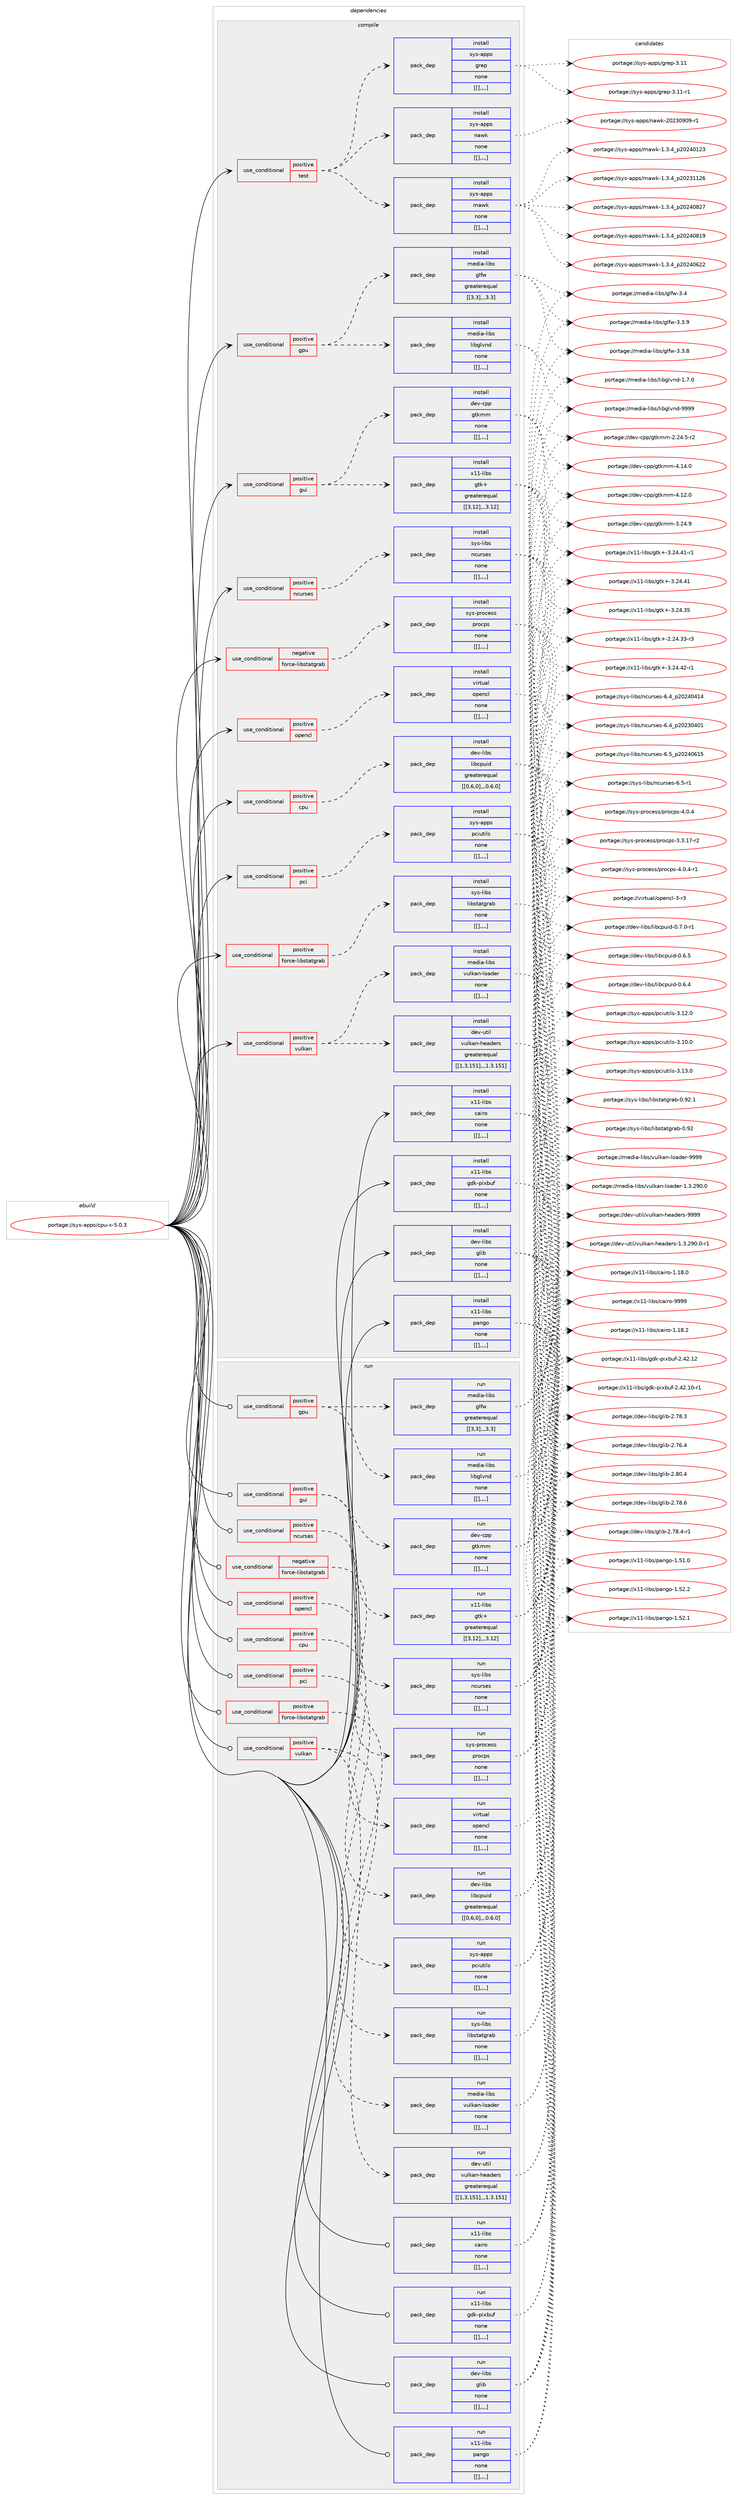 digraph prolog {

# *************
# Graph options
# *************

newrank=true;
concentrate=true;
compound=true;
graph [rankdir=LR,fontname=Helvetica,fontsize=10,ranksep=1.5];#, ranksep=2.5, nodesep=0.2];
edge  [arrowhead=vee];
node  [fontname=Helvetica,fontsize=10];

# **********
# The ebuild
# **********

subgraph cluster_leftcol {
color=gray;
label=<<i>ebuild</i>>;
id [label="portage://sys-apps/cpu-x-5.0.3", color=red, width=4, href="../sys-apps/cpu-x-5.0.3.svg"];
}

# ****************
# The dependencies
# ****************

subgraph cluster_midcol {
color=gray;
label=<<i>dependencies</i>>;
subgraph cluster_compile {
fillcolor="#eeeeee";
style=filled;
label=<<i>compile</i>>;
subgraph cond114468 {
dependency434870 [label=<<TABLE BORDER="0" CELLBORDER="1" CELLSPACING="0" CELLPADDING="4"><TR><TD ROWSPAN="3" CELLPADDING="10">use_conditional</TD></TR><TR><TD>negative</TD></TR><TR><TD>force-libstatgrab</TD></TR></TABLE>>, shape=none, color=red];
subgraph pack317355 {
dependency434871 [label=<<TABLE BORDER="0" CELLBORDER="1" CELLSPACING="0" CELLPADDING="4" WIDTH="220"><TR><TD ROWSPAN="6" CELLPADDING="30">pack_dep</TD></TR><TR><TD WIDTH="110">install</TD></TR><TR><TD>sys-process</TD></TR><TR><TD>procps</TD></TR><TR><TD>none</TD></TR><TR><TD>[[],,,,]</TD></TR></TABLE>>, shape=none, color=blue];
}
dependency434870:e -> dependency434871:w [weight=20,style="dashed",arrowhead="vee"];
}
id:e -> dependency434870:w [weight=20,style="solid",arrowhead="vee"];
subgraph cond114469 {
dependency434872 [label=<<TABLE BORDER="0" CELLBORDER="1" CELLSPACING="0" CELLPADDING="4"><TR><TD ROWSPAN="3" CELLPADDING="10">use_conditional</TD></TR><TR><TD>positive</TD></TR><TR><TD>cpu</TD></TR></TABLE>>, shape=none, color=red];
subgraph pack317356 {
dependency434873 [label=<<TABLE BORDER="0" CELLBORDER="1" CELLSPACING="0" CELLPADDING="4" WIDTH="220"><TR><TD ROWSPAN="6" CELLPADDING="30">pack_dep</TD></TR><TR><TD WIDTH="110">install</TD></TR><TR><TD>dev-libs</TD></TR><TR><TD>libcpuid</TD></TR><TR><TD>greaterequal</TD></TR><TR><TD>[[0,6,0],,,0.6.0]</TD></TR></TABLE>>, shape=none, color=blue];
}
dependency434872:e -> dependency434873:w [weight=20,style="dashed",arrowhead="vee"];
}
id:e -> dependency434872:w [weight=20,style="solid",arrowhead="vee"];
subgraph cond114470 {
dependency434874 [label=<<TABLE BORDER="0" CELLBORDER="1" CELLSPACING="0" CELLPADDING="4"><TR><TD ROWSPAN="3" CELLPADDING="10">use_conditional</TD></TR><TR><TD>positive</TD></TR><TR><TD>force-libstatgrab</TD></TR></TABLE>>, shape=none, color=red];
subgraph pack317357 {
dependency434875 [label=<<TABLE BORDER="0" CELLBORDER="1" CELLSPACING="0" CELLPADDING="4" WIDTH="220"><TR><TD ROWSPAN="6" CELLPADDING="30">pack_dep</TD></TR><TR><TD WIDTH="110">install</TD></TR><TR><TD>sys-libs</TD></TR><TR><TD>libstatgrab</TD></TR><TR><TD>none</TD></TR><TR><TD>[[],,,,]</TD></TR></TABLE>>, shape=none, color=blue];
}
dependency434874:e -> dependency434875:w [weight=20,style="dashed",arrowhead="vee"];
}
id:e -> dependency434874:w [weight=20,style="solid",arrowhead="vee"];
subgraph cond114471 {
dependency434876 [label=<<TABLE BORDER="0" CELLBORDER="1" CELLSPACING="0" CELLPADDING="4"><TR><TD ROWSPAN="3" CELLPADDING="10">use_conditional</TD></TR><TR><TD>positive</TD></TR><TR><TD>gpu</TD></TR></TABLE>>, shape=none, color=red];
subgraph pack317358 {
dependency434877 [label=<<TABLE BORDER="0" CELLBORDER="1" CELLSPACING="0" CELLPADDING="4" WIDTH="220"><TR><TD ROWSPAN="6" CELLPADDING="30">pack_dep</TD></TR><TR><TD WIDTH="110">install</TD></TR><TR><TD>media-libs</TD></TR><TR><TD>glfw</TD></TR><TR><TD>greaterequal</TD></TR><TR><TD>[[3,3],,,3.3]</TD></TR></TABLE>>, shape=none, color=blue];
}
dependency434876:e -> dependency434877:w [weight=20,style="dashed",arrowhead="vee"];
subgraph pack317359 {
dependency434878 [label=<<TABLE BORDER="0" CELLBORDER="1" CELLSPACING="0" CELLPADDING="4" WIDTH="220"><TR><TD ROWSPAN="6" CELLPADDING="30">pack_dep</TD></TR><TR><TD WIDTH="110">install</TD></TR><TR><TD>media-libs</TD></TR><TR><TD>libglvnd</TD></TR><TR><TD>none</TD></TR><TR><TD>[[],,,,]</TD></TR></TABLE>>, shape=none, color=blue];
}
dependency434876:e -> dependency434878:w [weight=20,style="dashed",arrowhead="vee"];
}
id:e -> dependency434876:w [weight=20,style="solid",arrowhead="vee"];
subgraph cond114472 {
dependency434879 [label=<<TABLE BORDER="0" CELLBORDER="1" CELLSPACING="0" CELLPADDING="4"><TR><TD ROWSPAN="3" CELLPADDING="10">use_conditional</TD></TR><TR><TD>positive</TD></TR><TR><TD>gui</TD></TR></TABLE>>, shape=none, color=red];
subgraph pack317360 {
dependency434880 [label=<<TABLE BORDER="0" CELLBORDER="1" CELLSPACING="0" CELLPADDING="4" WIDTH="220"><TR><TD ROWSPAN="6" CELLPADDING="30">pack_dep</TD></TR><TR><TD WIDTH="110">install</TD></TR><TR><TD>dev-cpp</TD></TR><TR><TD>gtkmm</TD></TR><TR><TD>none</TD></TR><TR><TD>[[],,,,]</TD></TR></TABLE>>, shape=none, color=blue];
}
dependency434879:e -> dependency434880:w [weight=20,style="dashed",arrowhead="vee"];
subgraph pack317361 {
dependency434881 [label=<<TABLE BORDER="0" CELLBORDER="1" CELLSPACING="0" CELLPADDING="4" WIDTH="220"><TR><TD ROWSPAN="6" CELLPADDING="30">pack_dep</TD></TR><TR><TD WIDTH="110">install</TD></TR><TR><TD>x11-libs</TD></TR><TR><TD>gtk+</TD></TR><TR><TD>greaterequal</TD></TR><TR><TD>[[3,12],,,3.12]</TD></TR></TABLE>>, shape=none, color=blue];
}
dependency434879:e -> dependency434881:w [weight=20,style="dashed",arrowhead="vee"];
}
id:e -> dependency434879:w [weight=20,style="solid",arrowhead="vee"];
subgraph cond114473 {
dependency434882 [label=<<TABLE BORDER="0" CELLBORDER="1" CELLSPACING="0" CELLPADDING="4"><TR><TD ROWSPAN="3" CELLPADDING="10">use_conditional</TD></TR><TR><TD>positive</TD></TR><TR><TD>ncurses</TD></TR></TABLE>>, shape=none, color=red];
subgraph pack317362 {
dependency434883 [label=<<TABLE BORDER="0" CELLBORDER="1" CELLSPACING="0" CELLPADDING="4" WIDTH="220"><TR><TD ROWSPAN="6" CELLPADDING="30">pack_dep</TD></TR><TR><TD WIDTH="110">install</TD></TR><TR><TD>sys-libs</TD></TR><TR><TD>ncurses</TD></TR><TR><TD>none</TD></TR><TR><TD>[[],,,,]</TD></TR></TABLE>>, shape=none, color=blue];
}
dependency434882:e -> dependency434883:w [weight=20,style="dashed",arrowhead="vee"];
}
id:e -> dependency434882:w [weight=20,style="solid",arrowhead="vee"];
subgraph cond114474 {
dependency434884 [label=<<TABLE BORDER="0" CELLBORDER="1" CELLSPACING="0" CELLPADDING="4"><TR><TD ROWSPAN="3" CELLPADDING="10">use_conditional</TD></TR><TR><TD>positive</TD></TR><TR><TD>opencl</TD></TR></TABLE>>, shape=none, color=red];
subgraph pack317363 {
dependency434885 [label=<<TABLE BORDER="0" CELLBORDER="1" CELLSPACING="0" CELLPADDING="4" WIDTH="220"><TR><TD ROWSPAN="6" CELLPADDING="30">pack_dep</TD></TR><TR><TD WIDTH="110">install</TD></TR><TR><TD>virtual</TD></TR><TR><TD>opencl</TD></TR><TR><TD>none</TD></TR><TR><TD>[[],,,,]</TD></TR></TABLE>>, shape=none, color=blue];
}
dependency434884:e -> dependency434885:w [weight=20,style="dashed",arrowhead="vee"];
}
id:e -> dependency434884:w [weight=20,style="solid",arrowhead="vee"];
subgraph cond114475 {
dependency434886 [label=<<TABLE BORDER="0" CELLBORDER="1" CELLSPACING="0" CELLPADDING="4"><TR><TD ROWSPAN="3" CELLPADDING="10">use_conditional</TD></TR><TR><TD>positive</TD></TR><TR><TD>pci</TD></TR></TABLE>>, shape=none, color=red];
subgraph pack317364 {
dependency434887 [label=<<TABLE BORDER="0" CELLBORDER="1" CELLSPACING="0" CELLPADDING="4" WIDTH="220"><TR><TD ROWSPAN="6" CELLPADDING="30">pack_dep</TD></TR><TR><TD WIDTH="110">install</TD></TR><TR><TD>sys-apps</TD></TR><TR><TD>pciutils</TD></TR><TR><TD>none</TD></TR><TR><TD>[[],,,,]</TD></TR></TABLE>>, shape=none, color=blue];
}
dependency434886:e -> dependency434887:w [weight=20,style="dashed",arrowhead="vee"];
}
id:e -> dependency434886:w [weight=20,style="solid",arrowhead="vee"];
subgraph cond114476 {
dependency434888 [label=<<TABLE BORDER="0" CELLBORDER="1" CELLSPACING="0" CELLPADDING="4"><TR><TD ROWSPAN="3" CELLPADDING="10">use_conditional</TD></TR><TR><TD>positive</TD></TR><TR><TD>test</TD></TR></TABLE>>, shape=none, color=red];
subgraph pack317365 {
dependency434889 [label=<<TABLE BORDER="0" CELLBORDER="1" CELLSPACING="0" CELLPADDING="4" WIDTH="220"><TR><TD ROWSPAN="6" CELLPADDING="30">pack_dep</TD></TR><TR><TD WIDTH="110">install</TD></TR><TR><TD>sys-apps</TD></TR><TR><TD>grep</TD></TR><TR><TD>none</TD></TR><TR><TD>[[],,,,]</TD></TR></TABLE>>, shape=none, color=blue];
}
dependency434888:e -> dependency434889:w [weight=20,style="dashed",arrowhead="vee"];
subgraph pack317366 {
dependency434890 [label=<<TABLE BORDER="0" CELLBORDER="1" CELLSPACING="0" CELLPADDING="4" WIDTH="220"><TR><TD ROWSPAN="6" CELLPADDING="30">pack_dep</TD></TR><TR><TD WIDTH="110">install</TD></TR><TR><TD>sys-apps</TD></TR><TR><TD>mawk</TD></TR><TR><TD>none</TD></TR><TR><TD>[[],,,,]</TD></TR></TABLE>>, shape=none, color=blue];
}
dependency434888:e -> dependency434890:w [weight=20,style="dashed",arrowhead="vee"];
subgraph pack317367 {
dependency434891 [label=<<TABLE BORDER="0" CELLBORDER="1" CELLSPACING="0" CELLPADDING="4" WIDTH="220"><TR><TD ROWSPAN="6" CELLPADDING="30">pack_dep</TD></TR><TR><TD WIDTH="110">install</TD></TR><TR><TD>sys-apps</TD></TR><TR><TD>nawk</TD></TR><TR><TD>none</TD></TR><TR><TD>[[],,,,]</TD></TR></TABLE>>, shape=none, color=blue];
}
dependency434888:e -> dependency434891:w [weight=20,style="dashed",arrowhead="vee"];
}
id:e -> dependency434888:w [weight=20,style="solid",arrowhead="vee"];
subgraph cond114477 {
dependency434892 [label=<<TABLE BORDER="0" CELLBORDER="1" CELLSPACING="0" CELLPADDING="4"><TR><TD ROWSPAN="3" CELLPADDING="10">use_conditional</TD></TR><TR><TD>positive</TD></TR><TR><TD>vulkan</TD></TR></TABLE>>, shape=none, color=red];
subgraph pack317368 {
dependency434893 [label=<<TABLE BORDER="0" CELLBORDER="1" CELLSPACING="0" CELLPADDING="4" WIDTH="220"><TR><TD ROWSPAN="6" CELLPADDING="30">pack_dep</TD></TR><TR><TD WIDTH="110">install</TD></TR><TR><TD>media-libs</TD></TR><TR><TD>vulkan-loader</TD></TR><TR><TD>none</TD></TR><TR><TD>[[],,,,]</TD></TR></TABLE>>, shape=none, color=blue];
}
dependency434892:e -> dependency434893:w [weight=20,style="dashed",arrowhead="vee"];
subgraph pack317369 {
dependency434894 [label=<<TABLE BORDER="0" CELLBORDER="1" CELLSPACING="0" CELLPADDING="4" WIDTH="220"><TR><TD ROWSPAN="6" CELLPADDING="30">pack_dep</TD></TR><TR><TD WIDTH="110">install</TD></TR><TR><TD>dev-util</TD></TR><TR><TD>vulkan-headers</TD></TR><TR><TD>greaterequal</TD></TR><TR><TD>[[1,3,151],,,1.3.151]</TD></TR></TABLE>>, shape=none, color=blue];
}
dependency434892:e -> dependency434894:w [weight=20,style="dashed",arrowhead="vee"];
}
id:e -> dependency434892:w [weight=20,style="solid",arrowhead="vee"];
subgraph pack317370 {
dependency434895 [label=<<TABLE BORDER="0" CELLBORDER="1" CELLSPACING="0" CELLPADDING="4" WIDTH="220"><TR><TD ROWSPAN="6" CELLPADDING="30">pack_dep</TD></TR><TR><TD WIDTH="110">install</TD></TR><TR><TD>dev-libs</TD></TR><TR><TD>glib</TD></TR><TR><TD>none</TD></TR><TR><TD>[[],,,,]</TD></TR></TABLE>>, shape=none, color=blue];
}
id:e -> dependency434895:w [weight=20,style="solid",arrowhead="vee"];
subgraph pack317371 {
dependency434896 [label=<<TABLE BORDER="0" CELLBORDER="1" CELLSPACING="0" CELLPADDING="4" WIDTH="220"><TR><TD ROWSPAN="6" CELLPADDING="30">pack_dep</TD></TR><TR><TD WIDTH="110">install</TD></TR><TR><TD>x11-libs</TD></TR><TR><TD>cairo</TD></TR><TR><TD>none</TD></TR><TR><TD>[[],,,,]</TD></TR></TABLE>>, shape=none, color=blue];
}
id:e -> dependency434896:w [weight=20,style="solid",arrowhead="vee"];
subgraph pack317372 {
dependency434897 [label=<<TABLE BORDER="0" CELLBORDER="1" CELLSPACING="0" CELLPADDING="4" WIDTH="220"><TR><TD ROWSPAN="6" CELLPADDING="30">pack_dep</TD></TR><TR><TD WIDTH="110">install</TD></TR><TR><TD>x11-libs</TD></TR><TR><TD>gdk-pixbuf</TD></TR><TR><TD>none</TD></TR><TR><TD>[[],,,,]</TD></TR></TABLE>>, shape=none, color=blue];
}
id:e -> dependency434897:w [weight=20,style="solid",arrowhead="vee"];
subgraph pack317373 {
dependency434898 [label=<<TABLE BORDER="0" CELLBORDER="1" CELLSPACING="0" CELLPADDING="4" WIDTH="220"><TR><TD ROWSPAN="6" CELLPADDING="30">pack_dep</TD></TR><TR><TD WIDTH="110">install</TD></TR><TR><TD>x11-libs</TD></TR><TR><TD>pango</TD></TR><TR><TD>none</TD></TR><TR><TD>[[],,,,]</TD></TR></TABLE>>, shape=none, color=blue];
}
id:e -> dependency434898:w [weight=20,style="solid",arrowhead="vee"];
}
subgraph cluster_compileandrun {
fillcolor="#eeeeee";
style=filled;
label=<<i>compile and run</i>>;
}
subgraph cluster_run {
fillcolor="#eeeeee";
style=filled;
label=<<i>run</i>>;
subgraph cond114478 {
dependency434899 [label=<<TABLE BORDER="0" CELLBORDER="1" CELLSPACING="0" CELLPADDING="4"><TR><TD ROWSPAN="3" CELLPADDING="10">use_conditional</TD></TR><TR><TD>negative</TD></TR><TR><TD>force-libstatgrab</TD></TR></TABLE>>, shape=none, color=red];
subgraph pack317374 {
dependency434900 [label=<<TABLE BORDER="0" CELLBORDER="1" CELLSPACING="0" CELLPADDING="4" WIDTH="220"><TR><TD ROWSPAN="6" CELLPADDING="30">pack_dep</TD></TR><TR><TD WIDTH="110">run</TD></TR><TR><TD>sys-process</TD></TR><TR><TD>procps</TD></TR><TR><TD>none</TD></TR><TR><TD>[[],,,,]</TD></TR></TABLE>>, shape=none, color=blue];
}
dependency434899:e -> dependency434900:w [weight=20,style="dashed",arrowhead="vee"];
}
id:e -> dependency434899:w [weight=20,style="solid",arrowhead="odot"];
subgraph cond114479 {
dependency434901 [label=<<TABLE BORDER="0" CELLBORDER="1" CELLSPACING="0" CELLPADDING="4"><TR><TD ROWSPAN="3" CELLPADDING="10">use_conditional</TD></TR><TR><TD>positive</TD></TR><TR><TD>cpu</TD></TR></TABLE>>, shape=none, color=red];
subgraph pack317375 {
dependency434902 [label=<<TABLE BORDER="0" CELLBORDER="1" CELLSPACING="0" CELLPADDING="4" WIDTH="220"><TR><TD ROWSPAN="6" CELLPADDING="30">pack_dep</TD></TR><TR><TD WIDTH="110">run</TD></TR><TR><TD>dev-libs</TD></TR><TR><TD>libcpuid</TD></TR><TR><TD>greaterequal</TD></TR><TR><TD>[[0,6,0],,,0.6.0]</TD></TR></TABLE>>, shape=none, color=blue];
}
dependency434901:e -> dependency434902:w [weight=20,style="dashed",arrowhead="vee"];
}
id:e -> dependency434901:w [weight=20,style="solid",arrowhead="odot"];
subgraph cond114480 {
dependency434903 [label=<<TABLE BORDER="0" CELLBORDER="1" CELLSPACING="0" CELLPADDING="4"><TR><TD ROWSPAN="3" CELLPADDING="10">use_conditional</TD></TR><TR><TD>positive</TD></TR><TR><TD>force-libstatgrab</TD></TR></TABLE>>, shape=none, color=red];
subgraph pack317376 {
dependency434904 [label=<<TABLE BORDER="0" CELLBORDER="1" CELLSPACING="0" CELLPADDING="4" WIDTH="220"><TR><TD ROWSPAN="6" CELLPADDING="30">pack_dep</TD></TR><TR><TD WIDTH="110">run</TD></TR><TR><TD>sys-libs</TD></TR><TR><TD>libstatgrab</TD></TR><TR><TD>none</TD></TR><TR><TD>[[],,,,]</TD></TR></TABLE>>, shape=none, color=blue];
}
dependency434903:e -> dependency434904:w [weight=20,style="dashed",arrowhead="vee"];
}
id:e -> dependency434903:w [weight=20,style="solid",arrowhead="odot"];
subgraph cond114481 {
dependency434905 [label=<<TABLE BORDER="0" CELLBORDER="1" CELLSPACING="0" CELLPADDING="4"><TR><TD ROWSPAN="3" CELLPADDING="10">use_conditional</TD></TR><TR><TD>positive</TD></TR><TR><TD>gpu</TD></TR></TABLE>>, shape=none, color=red];
subgraph pack317377 {
dependency434906 [label=<<TABLE BORDER="0" CELLBORDER="1" CELLSPACING="0" CELLPADDING="4" WIDTH="220"><TR><TD ROWSPAN="6" CELLPADDING="30">pack_dep</TD></TR><TR><TD WIDTH="110">run</TD></TR><TR><TD>media-libs</TD></TR><TR><TD>glfw</TD></TR><TR><TD>greaterequal</TD></TR><TR><TD>[[3,3],,,3.3]</TD></TR></TABLE>>, shape=none, color=blue];
}
dependency434905:e -> dependency434906:w [weight=20,style="dashed",arrowhead="vee"];
subgraph pack317378 {
dependency434907 [label=<<TABLE BORDER="0" CELLBORDER="1" CELLSPACING="0" CELLPADDING="4" WIDTH="220"><TR><TD ROWSPAN="6" CELLPADDING="30">pack_dep</TD></TR><TR><TD WIDTH="110">run</TD></TR><TR><TD>media-libs</TD></TR><TR><TD>libglvnd</TD></TR><TR><TD>none</TD></TR><TR><TD>[[],,,,]</TD></TR></TABLE>>, shape=none, color=blue];
}
dependency434905:e -> dependency434907:w [weight=20,style="dashed",arrowhead="vee"];
}
id:e -> dependency434905:w [weight=20,style="solid",arrowhead="odot"];
subgraph cond114482 {
dependency434908 [label=<<TABLE BORDER="0" CELLBORDER="1" CELLSPACING="0" CELLPADDING="4"><TR><TD ROWSPAN="3" CELLPADDING="10">use_conditional</TD></TR><TR><TD>positive</TD></TR><TR><TD>gui</TD></TR></TABLE>>, shape=none, color=red];
subgraph pack317379 {
dependency434909 [label=<<TABLE BORDER="0" CELLBORDER="1" CELLSPACING="0" CELLPADDING="4" WIDTH="220"><TR><TD ROWSPAN="6" CELLPADDING="30">pack_dep</TD></TR><TR><TD WIDTH="110">run</TD></TR><TR><TD>dev-cpp</TD></TR><TR><TD>gtkmm</TD></TR><TR><TD>none</TD></TR><TR><TD>[[],,,,]</TD></TR></TABLE>>, shape=none, color=blue];
}
dependency434908:e -> dependency434909:w [weight=20,style="dashed",arrowhead="vee"];
subgraph pack317380 {
dependency434910 [label=<<TABLE BORDER="0" CELLBORDER="1" CELLSPACING="0" CELLPADDING="4" WIDTH="220"><TR><TD ROWSPAN="6" CELLPADDING="30">pack_dep</TD></TR><TR><TD WIDTH="110">run</TD></TR><TR><TD>x11-libs</TD></TR><TR><TD>gtk+</TD></TR><TR><TD>greaterequal</TD></TR><TR><TD>[[3,12],,,3.12]</TD></TR></TABLE>>, shape=none, color=blue];
}
dependency434908:e -> dependency434910:w [weight=20,style="dashed",arrowhead="vee"];
}
id:e -> dependency434908:w [weight=20,style="solid",arrowhead="odot"];
subgraph cond114483 {
dependency434911 [label=<<TABLE BORDER="0" CELLBORDER="1" CELLSPACING="0" CELLPADDING="4"><TR><TD ROWSPAN="3" CELLPADDING="10">use_conditional</TD></TR><TR><TD>positive</TD></TR><TR><TD>ncurses</TD></TR></TABLE>>, shape=none, color=red];
subgraph pack317381 {
dependency434912 [label=<<TABLE BORDER="0" CELLBORDER="1" CELLSPACING="0" CELLPADDING="4" WIDTH="220"><TR><TD ROWSPAN="6" CELLPADDING="30">pack_dep</TD></TR><TR><TD WIDTH="110">run</TD></TR><TR><TD>sys-libs</TD></TR><TR><TD>ncurses</TD></TR><TR><TD>none</TD></TR><TR><TD>[[],,,,]</TD></TR></TABLE>>, shape=none, color=blue];
}
dependency434911:e -> dependency434912:w [weight=20,style="dashed",arrowhead="vee"];
}
id:e -> dependency434911:w [weight=20,style="solid",arrowhead="odot"];
subgraph cond114484 {
dependency434913 [label=<<TABLE BORDER="0" CELLBORDER="1" CELLSPACING="0" CELLPADDING="4"><TR><TD ROWSPAN="3" CELLPADDING="10">use_conditional</TD></TR><TR><TD>positive</TD></TR><TR><TD>opencl</TD></TR></TABLE>>, shape=none, color=red];
subgraph pack317382 {
dependency434914 [label=<<TABLE BORDER="0" CELLBORDER="1" CELLSPACING="0" CELLPADDING="4" WIDTH="220"><TR><TD ROWSPAN="6" CELLPADDING="30">pack_dep</TD></TR><TR><TD WIDTH="110">run</TD></TR><TR><TD>virtual</TD></TR><TR><TD>opencl</TD></TR><TR><TD>none</TD></TR><TR><TD>[[],,,,]</TD></TR></TABLE>>, shape=none, color=blue];
}
dependency434913:e -> dependency434914:w [weight=20,style="dashed",arrowhead="vee"];
}
id:e -> dependency434913:w [weight=20,style="solid",arrowhead="odot"];
subgraph cond114485 {
dependency434915 [label=<<TABLE BORDER="0" CELLBORDER="1" CELLSPACING="0" CELLPADDING="4"><TR><TD ROWSPAN="3" CELLPADDING="10">use_conditional</TD></TR><TR><TD>positive</TD></TR><TR><TD>pci</TD></TR></TABLE>>, shape=none, color=red];
subgraph pack317383 {
dependency434916 [label=<<TABLE BORDER="0" CELLBORDER="1" CELLSPACING="0" CELLPADDING="4" WIDTH="220"><TR><TD ROWSPAN="6" CELLPADDING="30">pack_dep</TD></TR><TR><TD WIDTH="110">run</TD></TR><TR><TD>sys-apps</TD></TR><TR><TD>pciutils</TD></TR><TR><TD>none</TD></TR><TR><TD>[[],,,,]</TD></TR></TABLE>>, shape=none, color=blue];
}
dependency434915:e -> dependency434916:w [weight=20,style="dashed",arrowhead="vee"];
}
id:e -> dependency434915:w [weight=20,style="solid",arrowhead="odot"];
subgraph cond114486 {
dependency434917 [label=<<TABLE BORDER="0" CELLBORDER="1" CELLSPACING="0" CELLPADDING="4"><TR><TD ROWSPAN="3" CELLPADDING="10">use_conditional</TD></TR><TR><TD>positive</TD></TR><TR><TD>vulkan</TD></TR></TABLE>>, shape=none, color=red];
subgraph pack317384 {
dependency434918 [label=<<TABLE BORDER="0" CELLBORDER="1" CELLSPACING="0" CELLPADDING="4" WIDTH="220"><TR><TD ROWSPAN="6" CELLPADDING="30">pack_dep</TD></TR><TR><TD WIDTH="110">run</TD></TR><TR><TD>media-libs</TD></TR><TR><TD>vulkan-loader</TD></TR><TR><TD>none</TD></TR><TR><TD>[[],,,,]</TD></TR></TABLE>>, shape=none, color=blue];
}
dependency434917:e -> dependency434918:w [weight=20,style="dashed",arrowhead="vee"];
subgraph pack317385 {
dependency434919 [label=<<TABLE BORDER="0" CELLBORDER="1" CELLSPACING="0" CELLPADDING="4" WIDTH="220"><TR><TD ROWSPAN="6" CELLPADDING="30">pack_dep</TD></TR><TR><TD WIDTH="110">run</TD></TR><TR><TD>dev-util</TD></TR><TR><TD>vulkan-headers</TD></TR><TR><TD>greaterequal</TD></TR><TR><TD>[[1,3,151],,,1.3.151]</TD></TR></TABLE>>, shape=none, color=blue];
}
dependency434917:e -> dependency434919:w [weight=20,style="dashed",arrowhead="vee"];
}
id:e -> dependency434917:w [weight=20,style="solid",arrowhead="odot"];
subgraph pack317386 {
dependency434920 [label=<<TABLE BORDER="0" CELLBORDER="1" CELLSPACING="0" CELLPADDING="4" WIDTH="220"><TR><TD ROWSPAN="6" CELLPADDING="30">pack_dep</TD></TR><TR><TD WIDTH="110">run</TD></TR><TR><TD>dev-libs</TD></TR><TR><TD>glib</TD></TR><TR><TD>none</TD></TR><TR><TD>[[],,,,]</TD></TR></TABLE>>, shape=none, color=blue];
}
id:e -> dependency434920:w [weight=20,style="solid",arrowhead="odot"];
subgraph pack317387 {
dependency434921 [label=<<TABLE BORDER="0" CELLBORDER="1" CELLSPACING="0" CELLPADDING="4" WIDTH="220"><TR><TD ROWSPAN="6" CELLPADDING="30">pack_dep</TD></TR><TR><TD WIDTH="110">run</TD></TR><TR><TD>x11-libs</TD></TR><TR><TD>cairo</TD></TR><TR><TD>none</TD></TR><TR><TD>[[],,,,]</TD></TR></TABLE>>, shape=none, color=blue];
}
id:e -> dependency434921:w [weight=20,style="solid",arrowhead="odot"];
subgraph pack317388 {
dependency434922 [label=<<TABLE BORDER="0" CELLBORDER="1" CELLSPACING="0" CELLPADDING="4" WIDTH="220"><TR><TD ROWSPAN="6" CELLPADDING="30">pack_dep</TD></TR><TR><TD WIDTH="110">run</TD></TR><TR><TD>x11-libs</TD></TR><TR><TD>gdk-pixbuf</TD></TR><TR><TD>none</TD></TR><TR><TD>[[],,,,]</TD></TR></TABLE>>, shape=none, color=blue];
}
id:e -> dependency434922:w [weight=20,style="solid",arrowhead="odot"];
subgraph pack317389 {
dependency434923 [label=<<TABLE BORDER="0" CELLBORDER="1" CELLSPACING="0" CELLPADDING="4" WIDTH="220"><TR><TD ROWSPAN="6" CELLPADDING="30">pack_dep</TD></TR><TR><TD WIDTH="110">run</TD></TR><TR><TD>x11-libs</TD></TR><TR><TD>pango</TD></TR><TR><TD>none</TD></TR><TR><TD>[[],,,,]</TD></TR></TABLE>>, shape=none, color=blue];
}
id:e -> dependency434923:w [weight=20,style="solid",arrowhead="odot"];
}
}

# **************
# The candidates
# **************

subgraph cluster_choices {
rank=same;
color=gray;
label=<<i>candidates</i>>;

subgraph choice317355 {
color=black;
nodesep=1;
choice115121115451121141119910111511547112114111991121154552464846524511449 [label="portage://sys-process/procps-4.0.4-r1", color=red, width=4,href="../sys-process/procps-4.0.4-r1.svg"];
choice11512111545112114111991011151154711211411199112115455246484652 [label="portage://sys-process/procps-4.0.4", color=red, width=4,href="../sys-process/procps-4.0.4.svg"];
choice11512111545112114111991011151154711211411199112115455146514649554511450 [label="portage://sys-process/procps-3.3.17-r2", color=red, width=4,href="../sys-process/procps-3.3.17-r2.svg"];
dependency434871:e -> choice115121115451121141119910111511547112114111991121154552464846524511449:w [style=dotted,weight="100"];
dependency434871:e -> choice11512111545112114111991011151154711211411199112115455246484652:w [style=dotted,weight="100"];
dependency434871:e -> choice11512111545112114111991011151154711211411199112115455146514649554511450:w [style=dotted,weight="100"];
}
subgraph choice317356 {
color=black;
nodesep=1;
choice10010111845108105981154710810598991121171051004548465546484511449 [label="portage://dev-libs/libcpuid-0.7.0-r1", color=red, width=4,href="../dev-libs/libcpuid-0.7.0-r1.svg"];
choice1001011184510810598115471081059899112117105100454846544653 [label="portage://dev-libs/libcpuid-0.6.5", color=red, width=4,href="../dev-libs/libcpuid-0.6.5.svg"];
choice1001011184510810598115471081059899112117105100454846544652 [label="portage://dev-libs/libcpuid-0.6.4", color=red, width=4,href="../dev-libs/libcpuid-0.6.4.svg"];
dependency434873:e -> choice10010111845108105981154710810598991121171051004548465546484511449:w [style=dotted,weight="100"];
dependency434873:e -> choice1001011184510810598115471081059899112117105100454846544653:w [style=dotted,weight="100"];
dependency434873:e -> choice1001011184510810598115471081059899112117105100454846544652:w [style=dotted,weight="100"];
}
subgraph choice317357 {
color=black;
nodesep=1;
choice1151211154510810598115471081059811511697116103114979845484657504649 [label="portage://sys-libs/libstatgrab-0.92.1", color=red, width=4,href="../sys-libs/libstatgrab-0.92.1.svg"];
choice115121115451081059811547108105981151169711610311497984548465750 [label="portage://sys-libs/libstatgrab-0.92", color=red, width=4,href="../sys-libs/libstatgrab-0.92.svg"];
dependency434875:e -> choice1151211154510810598115471081059811511697116103114979845484657504649:w [style=dotted,weight="100"];
dependency434875:e -> choice115121115451081059811547108105981151169711610311497984548465750:w [style=dotted,weight="100"];
}
subgraph choice317358 {
color=black;
nodesep=1;
choice1091011001059745108105981154710310810211945514652 [label="portage://media-libs/glfw-3.4", color=red, width=4,href="../media-libs/glfw-3.4.svg"];
choice10910110010597451081059811547103108102119455146514657 [label="portage://media-libs/glfw-3.3.9", color=red, width=4,href="../media-libs/glfw-3.3.9.svg"];
choice10910110010597451081059811547103108102119455146514656 [label="portage://media-libs/glfw-3.3.8", color=red, width=4,href="../media-libs/glfw-3.3.8.svg"];
dependency434877:e -> choice1091011001059745108105981154710310810211945514652:w [style=dotted,weight="100"];
dependency434877:e -> choice10910110010597451081059811547103108102119455146514657:w [style=dotted,weight="100"];
dependency434877:e -> choice10910110010597451081059811547103108102119455146514656:w [style=dotted,weight="100"];
}
subgraph choice317359 {
color=black;
nodesep=1;
choice10910110010597451081059811547108105981031081181101004557575757 [label="portage://media-libs/libglvnd-9999", color=red, width=4,href="../media-libs/libglvnd-9999.svg"];
choice1091011001059745108105981154710810598103108118110100454946554648 [label="portage://media-libs/libglvnd-1.7.0", color=red, width=4,href="../media-libs/libglvnd-1.7.0.svg"];
dependency434878:e -> choice10910110010597451081059811547108105981031081181101004557575757:w [style=dotted,weight="100"];
dependency434878:e -> choice1091011001059745108105981154710810598103108118110100454946554648:w [style=dotted,weight="100"];
}
subgraph choice317360 {
color=black;
nodesep=1;
choice10010111845991121124710311610710910945524649524648 [label="portage://dev-cpp/gtkmm-4.14.0", color=red, width=4,href="../dev-cpp/gtkmm-4.14.0.svg"];
choice10010111845991121124710311610710910945524649504648 [label="portage://dev-cpp/gtkmm-4.12.0", color=red, width=4,href="../dev-cpp/gtkmm-4.12.0.svg"];
choice10010111845991121124710311610710910945514650524657 [label="portage://dev-cpp/gtkmm-3.24.9", color=red, width=4,href="../dev-cpp/gtkmm-3.24.9.svg"];
choice100101118459911211247103116107109109455046505246534511450 [label="portage://dev-cpp/gtkmm-2.24.5-r2", color=red, width=4,href="../dev-cpp/gtkmm-2.24.5-r2.svg"];
dependency434880:e -> choice10010111845991121124710311610710910945524649524648:w [style=dotted,weight="100"];
dependency434880:e -> choice10010111845991121124710311610710910945524649504648:w [style=dotted,weight="100"];
dependency434880:e -> choice10010111845991121124710311610710910945514650524657:w [style=dotted,weight="100"];
dependency434880:e -> choice100101118459911211247103116107109109455046505246534511450:w [style=dotted,weight="100"];
}
subgraph choice317361 {
color=black;
nodesep=1;
choice12049494510810598115471031161074345514650524652504511449 [label="portage://x11-libs/gtk+-3.24.42-r1", color=red, width=4,href="../x11-libs/gtk+-3.24.42-r1.svg"];
choice12049494510810598115471031161074345514650524652494511449 [label="portage://x11-libs/gtk+-3.24.41-r1", color=red, width=4,href="../x11-libs/gtk+-3.24.41-r1.svg"];
choice1204949451081059811547103116107434551465052465249 [label="portage://x11-libs/gtk+-3.24.41", color=red, width=4,href="../x11-libs/gtk+-3.24.41.svg"];
choice1204949451081059811547103116107434551465052465153 [label="portage://x11-libs/gtk+-3.24.35", color=red, width=4,href="../x11-libs/gtk+-3.24.35.svg"];
choice12049494510810598115471031161074345504650524651514511451 [label="portage://x11-libs/gtk+-2.24.33-r3", color=red, width=4,href="../x11-libs/gtk+-2.24.33-r3.svg"];
dependency434881:e -> choice12049494510810598115471031161074345514650524652504511449:w [style=dotted,weight="100"];
dependency434881:e -> choice12049494510810598115471031161074345514650524652494511449:w [style=dotted,weight="100"];
dependency434881:e -> choice1204949451081059811547103116107434551465052465249:w [style=dotted,weight="100"];
dependency434881:e -> choice1204949451081059811547103116107434551465052465153:w [style=dotted,weight="100"];
dependency434881:e -> choice12049494510810598115471031161074345504650524651514511451:w [style=dotted,weight="100"];
}
subgraph choice317362 {
color=black;
nodesep=1;
choice1151211154510810598115471109911711411510111545544653951125048505248544953 [label="portage://sys-libs/ncurses-6.5_p20240615", color=red, width=4,href="../sys-libs/ncurses-6.5_p20240615.svg"];
choice11512111545108105981154711099117114115101115455446534511449 [label="portage://sys-libs/ncurses-6.5-r1", color=red, width=4,href="../sys-libs/ncurses-6.5-r1.svg"];
choice1151211154510810598115471109911711411510111545544652951125048505248524952 [label="portage://sys-libs/ncurses-6.4_p20240414", color=red, width=4,href="../sys-libs/ncurses-6.4_p20240414.svg"];
choice1151211154510810598115471109911711411510111545544652951125048505148524849 [label="portage://sys-libs/ncurses-6.4_p20230401", color=red, width=4,href="../sys-libs/ncurses-6.4_p20230401.svg"];
dependency434883:e -> choice1151211154510810598115471109911711411510111545544653951125048505248544953:w [style=dotted,weight="100"];
dependency434883:e -> choice11512111545108105981154711099117114115101115455446534511449:w [style=dotted,weight="100"];
dependency434883:e -> choice1151211154510810598115471109911711411510111545544652951125048505248524952:w [style=dotted,weight="100"];
dependency434883:e -> choice1151211154510810598115471109911711411510111545544652951125048505148524849:w [style=dotted,weight="100"];
}
subgraph choice317363 {
color=black;
nodesep=1;
choice11810511411611797108471111121011109910845514511451 [label="portage://virtual/opencl-3-r3", color=red, width=4,href="../virtual/opencl-3-r3.svg"];
dependency434885:e -> choice11810511411611797108471111121011109910845514511451:w [style=dotted,weight="100"];
}
subgraph choice317364 {
color=black;
nodesep=1;
choice1151211154597112112115471129910511711610510811545514649514648 [label="portage://sys-apps/pciutils-3.13.0", color=red, width=4,href="../sys-apps/pciutils-3.13.0.svg"];
choice1151211154597112112115471129910511711610510811545514649504648 [label="portage://sys-apps/pciutils-3.12.0", color=red, width=4,href="../sys-apps/pciutils-3.12.0.svg"];
choice1151211154597112112115471129910511711610510811545514649484648 [label="portage://sys-apps/pciutils-3.10.0", color=red, width=4,href="../sys-apps/pciutils-3.10.0.svg"];
dependency434887:e -> choice1151211154597112112115471129910511711610510811545514649514648:w [style=dotted,weight="100"];
dependency434887:e -> choice1151211154597112112115471129910511711610510811545514649504648:w [style=dotted,weight="100"];
dependency434887:e -> choice1151211154597112112115471129910511711610510811545514649484648:w [style=dotted,weight="100"];
}
subgraph choice317365 {
color=black;
nodesep=1;
choice11512111545971121121154710311410111245514649494511449 [label="portage://sys-apps/grep-3.11-r1", color=red, width=4,href="../sys-apps/grep-3.11-r1.svg"];
choice1151211154597112112115471031141011124551464949 [label="portage://sys-apps/grep-3.11", color=red, width=4,href="../sys-apps/grep-3.11.svg"];
dependency434889:e -> choice11512111545971121121154710311410111245514649494511449:w [style=dotted,weight="100"];
dependency434889:e -> choice1151211154597112112115471031141011124551464949:w [style=dotted,weight="100"];
}
subgraph choice317366 {
color=black;
nodesep=1;
choice11512111545971121121154710997119107454946514652951125048505248565055 [label="portage://sys-apps/mawk-1.3.4_p20240827", color=red, width=4,href="../sys-apps/mawk-1.3.4_p20240827.svg"];
choice11512111545971121121154710997119107454946514652951125048505248564957 [label="portage://sys-apps/mawk-1.3.4_p20240819", color=red, width=4,href="../sys-apps/mawk-1.3.4_p20240819.svg"];
choice11512111545971121121154710997119107454946514652951125048505248545050 [label="portage://sys-apps/mawk-1.3.4_p20240622", color=red, width=4,href="../sys-apps/mawk-1.3.4_p20240622.svg"];
choice11512111545971121121154710997119107454946514652951125048505248495051 [label="portage://sys-apps/mawk-1.3.4_p20240123", color=red, width=4,href="../sys-apps/mawk-1.3.4_p20240123.svg"];
choice11512111545971121121154710997119107454946514652951125048505149495054 [label="portage://sys-apps/mawk-1.3.4_p20231126", color=red, width=4,href="../sys-apps/mawk-1.3.4_p20231126.svg"];
dependency434890:e -> choice11512111545971121121154710997119107454946514652951125048505248565055:w [style=dotted,weight="100"];
dependency434890:e -> choice11512111545971121121154710997119107454946514652951125048505248564957:w [style=dotted,weight="100"];
dependency434890:e -> choice11512111545971121121154710997119107454946514652951125048505248545050:w [style=dotted,weight="100"];
dependency434890:e -> choice11512111545971121121154710997119107454946514652951125048505248495051:w [style=dotted,weight="100"];
dependency434890:e -> choice11512111545971121121154710997119107454946514652951125048505149495054:w [style=dotted,weight="100"];
}
subgraph choice317367 {
color=black;
nodesep=1;
choice115121115459711211211547110971191074550485051485748574511449 [label="portage://sys-apps/nawk-20230909-r1", color=red, width=4,href="../sys-apps/nawk-20230909-r1.svg"];
dependency434891:e -> choice115121115459711211211547110971191074550485051485748574511449:w [style=dotted,weight="100"];
}
subgraph choice317368 {
color=black;
nodesep=1;
choice109101100105974510810598115471181171081079711045108111971001011144557575757 [label="portage://media-libs/vulkan-loader-9999", color=red, width=4,href="../media-libs/vulkan-loader-9999.svg"];
choice1091011001059745108105981154711811710810797110451081119710010111445494651465057484648 [label="portage://media-libs/vulkan-loader-1.3.290.0", color=red, width=4,href="../media-libs/vulkan-loader-1.3.290.0.svg"];
dependency434893:e -> choice109101100105974510810598115471181171081079711045108111971001011144557575757:w [style=dotted,weight="100"];
dependency434893:e -> choice1091011001059745108105981154711811710810797110451081119710010111445494651465057484648:w [style=dotted,weight="100"];
}
subgraph choice317369 {
color=black;
nodesep=1;
choice10010111845117116105108471181171081079711045104101971001011141154557575757 [label="portage://dev-util/vulkan-headers-9999", color=red, width=4,href="../dev-util/vulkan-headers-9999.svg"];
choice1001011184511711610510847118117108107971104510410197100101114115454946514650574846484511449 [label="portage://dev-util/vulkan-headers-1.3.290.0-r1", color=red, width=4,href="../dev-util/vulkan-headers-1.3.290.0-r1.svg"];
dependency434894:e -> choice10010111845117116105108471181171081079711045104101971001011141154557575757:w [style=dotted,weight="100"];
dependency434894:e -> choice1001011184511711610510847118117108107971104510410197100101114115454946514650574846484511449:w [style=dotted,weight="100"];
}
subgraph choice317370 {
color=black;
nodesep=1;
choice1001011184510810598115471031081059845504656484652 [label="portage://dev-libs/glib-2.80.4", color=red, width=4,href="../dev-libs/glib-2.80.4.svg"];
choice1001011184510810598115471031081059845504655564654 [label="portage://dev-libs/glib-2.78.6", color=red, width=4,href="../dev-libs/glib-2.78.6.svg"];
choice10010111845108105981154710310810598455046555646524511449 [label="portage://dev-libs/glib-2.78.4-r1", color=red, width=4,href="../dev-libs/glib-2.78.4-r1.svg"];
choice1001011184510810598115471031081059845504655564651 [label="portage://dev-libs/glib-2.78.3", color=red, width=4,href="../dev-libs/glib-2.78.3.svg"];
choice1001011184510810598115471031081059845504655544652 [label="portage://dev-libs/glib-2.76.4", color=red, width=4,href="../dev-libs/glib-2.76.4.svg"];
dependency434895:e -> choice1001011184510810598115471031081059845504656484652:w [style=dotted,weight="100"];
dependency434895:e -> choice1001011184510810598115471031081059845504655564654:w [style=dotted,weight="100"];
dependency434895:e -> choice10010111845108105981154710310810598455046555646524511449:w [style=dotted,weight="100"];
dependency434895:e -> choice1001011184510810598115471031081059845504655564651:w [style=dotted,weight="100"];
dependency434895:e -> choice1001011184510810598115471031081059845504655544652:w [style=dotted,weight="100"];
}
subgraph choice317371 {
color=black;
nodesep=1;
choice120494945108105981154799971051141114557575757 [label="portage://x11-libs/cairo-9999", color=red, width=4,href="../x11-libs/cairo-9999.svg"];
choice1204949451081059811547999710511411145494649564650 [label="portage://x11-libs/cairo-1.18.2", color=red, width=4,href="../x11-libs/cairo-1.18.2.svg"];
choice1204949451081059811547999710511411145494649564648 [label="portage://x11-libs/cairo-1.18.0", color=red, width=4,href="../x11-libs/cairo-1.18.0.svg"];
dependency434896:e -> choice120494945108105981154799971051141114557575757:w [style=dotted,weight="100"];
dependency434896:e -> choice1204949451081059811547999710511411145494649564650:w [style=dotted,weight="100"];
dependency434896:e -> choice1204949451081059811547999710511411145494649564648:w [style=dotted,weight="100"];
}
subgraph choice317372 {
color=black;
nodesep=1;
choice120494945108105981154710310010745112105120981171024550465250464950 [label="portage://x11-libs/gdk-pixbuf-2.42.12", color=red, width=4,href="../x11-libs/gdk-pixbuf-2.42.12.svg"];
choice1204949451081059811547103100107451121051209811710245504652504649484511449 [label="portage://x11-libs/gdk-pixbuf-2.42.10-r1", color=red, width=4,href="../x11-libs/gdk-pixbuf-2.42.10-r1.svg"];
dependency434897:e -> choice120494945108105981154710310010745112105120981171024550465250464950:w [style=dotted,weight="100"];
dependency434897:e -> choice1204949451081059811547103100107451121051209811710245504652504649484511449:w [style=dotted,weight="100"];
}
subgraph choice317373 {
color=black;
nodesep=1;
choice12049494510810598115471129711010311145494653504650 [label="portage://x11-libs/pango-1.52.2", color=red, width=4,href="../x11-libs/pango-1.52.2.svg"];
choice12049494510810598115471129711010311145494653504649 [label="portage://x11-libs/pango-1.52.1", color=red, width=4,href="../x11-libs/pango-1.52.1.svg"];
choice12049494510810598115471129711010311145494653494648 [label="portage://x11-libs/pango-1.51.0", color=red, width=4,href="../x11-libs/pango-1.51.0.svg"];
dependency434898:e -> choice12049494510810598115471129711010311145494653504650:w [style=dotted,weight="100"];
dependency434898:e -> choice12049494510810598115471129711010311145494653504649:w [style=dotted,weight="100"];
dependency434898:e -> choice12049494510810598115471129711010311145494653494648:w [style=dotted,weight="100"];
}
subgraph choice317374 {
color=black;
nodesep=1;
choice115121115451121141119910111511547112114111991121154552464846524511449 [label="portage://sys-process/procps-4.0.4-r1", color=red, width=4,href="../sys-process/procps-4.0.4-r1.svg"];
choice11512111545112114111991011151154711211411199112115455246484652 [label="portage://sys-process/procps-4.0.4", color=red, width=4,href="../sys-process/procps-4.0.4.svg"];
choice11512111545112114111991011151154711211411199112115455146514649554511450 [label="portage://sys-process/procps-3.3.17-r2", color=red, width=4,href="../sys-process/procps-3.3.17-r2.svg"];
dependency434900:e -> choice115121115451121141119910111511547112114111991121154552464846524511449:w [style=dotted,weight="100"];
dependency434900:e -> choice11512111545112114111991011151154711211411199112115455246484652:w [style=dotted,weight="100"];
dependency434900:e -> choice11512111545112114111991011151154711211411199112115455146514649554511450:w [style=dotted,weight="100"];
}
subgraph choice317375 {
color=black;
nodesep=1;
choice10010111845108105981154710810598991121171051004548465546484511449 [label="portage://dev-libs/libcpuid-0.7.0-r1", color=red, width=4,href="../dev-libs/libcpuid-0.7.0-r1.svg"];
choice1001011184510810598115471081059899112117105100454846544653 [label="portage://dev-libs/libcpuid-0.6.5", color=red, width=4,href="../dev-libs/libcpuid-0.6.5.svg"];
choice1001011184510810598115471081059899112117105100454846544652 [label="portage://dev-libs/libcpuid-0.6.4", color=red, width=4,href="../dev-libs/libcpuid-0.6.4.svg"];
dependency434902:e -> choice10010111845108105981154710810598991121171051004548465546484511449:w [style=dotted,weight="100"];
dependency434902:e -> choice1001011184510810598115471081059899112117105100454846544653:w [style=dotted,weight="100"];
dependency434902:e -> choice1001011184510810598115471081059899112117105100454846544652:w [style=dotted,weight="100"];
}
subgraph choice317376 {
color=black;
nodesep=1;
choice1151211154510810598115471081059811511697116103114979845484657504649 [label="portage://sys-libs/libstatgrab-0.92.1", color=red, width=4,href="../sys-libs/libstatgrab-0.92.1.svg"];
choice115121115451081059811547108105981151169711610311497984548465750 [label="portage://sys-libs/libstatgrab-0.92", color=red, width=4,href="../sys-libs/libstatgrab-0.92.svg"];
dependency434904:e -> choice1151211154510810598115471081059811511697116103114979845484657504649:w [style=dotted,weight="100"];
dependency434904:e -> choice115121115451081059811547108105981151169711610311497984548465750:w [style=dotted,weight="100"];
}
subgraph choice317377 {
color=black;
nodesep=1;
choice1091011001059745108105981154710310810211945514652 [label="portage://media-libs/glfw-3.4", color=red, width=4,href="../media-libs/glfw-3.4.svg"];
choice10910110010597451081059811547103108102119455146514657 [label="portage://media-libs/glfw-3.3.9", color=red, width=4,href="../media-libs/glfw-3.3.9.svg"];
choice10910110010597451081059811547103108102119455146514656 [label="portage://media-libs/glfw-3.3.8", color=red, width=4,href="../media-libs/glfw-3.3.8.svg"];
dependency434906:e -> choice1091011001059745108105981154710310810211945514652:w [style=dotted,weight="100"];
dependency434906:e -> choice10910110010597451081059811547103108102119455146514657:w [style=dotted,weight="100"];
dependency434906:e -> choice10910110010597451081059811547103108102119455146514656:w [style=dotted,weight="100"];
}
subgraph choice317378 {
color=black;
nodesep=1;
choice10910110010597451081059811547108105981031081181101004557575757 [label="portage://media-libs/libglvnd-9999", color=red, width=4,href="../media-libs/libglvnd-9999.svg"];
choice1091011001059745108105981154710810598103108118110100454946554648 [label="portage://media-libs/libglvnd-1.7.0", color=red, width=4,href="../media-libs/libglvnd-1.7.0.svg"];
dependency434907:e -> choice10910110010597451081059811547108105981031081181101004557575757:w [style=dotted,weight="100"];
dependency434907:e -> choice1091011001059745108105981154710810598103108118110100454946554648:w [style=dotted,weight="100"];
}
subgraph choice317379 {
color=black;
nodesep=1;
choice10010111845991121124710311610710910945524649524648 [label="portage://dev-cpp/gtkmm-4.14.0", color=red, width=4,href="../dev-cpp/gtkmm-4.14.0.svg"];
choice10010111845991121124710311610710910945524649504648 [label="portage://dev-cpp/gtkmm-4.12.0", color=red, width=4,href="../dev-cpp/gtkmm-4.12.0.svg"];
choice10010111845991121124710311610710910945514650524657 [label="portage://dev-cpp/gtkmm-3.24.9", color=red, width=4,href="../dev-cpp/gtkmm-3.24.9.svg"];
choice100101118459911211247103116107109109455046505246534511450 [label="portage://dev-cpp/gtkmm-2.24.5-r2", color=red, width=4,href="../dev-cpp/gtkmm-2.24.5-r2.svg"];
dependency434909:e -> choice10010111845991121124710311610710910945524649524648:w [style=dotted,weight="100"];
dependency434909:e -> choice10010111845991121124710311610710910945524649504648:w [style=dotted,weight="100"];
dependency434909:e -> choice10010111845991121124710311610710910945514650524657:w [style=dotted,weight="100"];
dependency434909:e -> choice100101118459911211247103116107109109455046505246534511450:w [style=dotted,weight="100"];
}
subgraph choice317380 {
color=black;
nodesep=1;
choice12049494510810598115471031161074345514650524652504511449 [label="portage://x11-libs/gtk+-3.24.42-r1", color=red, width=4,href="../x11-libs/gtk+-3.24.42-r1.svg"];
choice12049494510810598115471031161074345514650524652494511449 [label="portage://x11-libs/gtk+-3.24.41-r1", color=red, width=4,href="../x11-libs/gtk+-3.24.41-r1.svg"];
choice1204949451081059811547103116107434551465052465249 [label="portage://x11-libs/gtk+-3.24.41", color=red, width=4,href="../x11-libs/gtk+-3.24.41.svg"];
choice1204949451081059811547103116107434551465052465153 [label="portage://x11-libs/gtk+-3.24.35", color=red, width=4,href="../x11-libs/gtk+-3.24.35.svg"];
choice12049494510810598115471031161074345504650524651514511451 [label="portage://x11-libs/gtk+-2.24.33-r3", color=red, width=4,href="../x11-libs/gtk+-2.24.33-r3.svg"];
dependency434910:e -> choice12049494510810598115471031161074345514650524652504511449:w [style=dotted,weight="100"];
dependency434910:e -> choice12049494510810598115471031161074345514650524652494511449:w [style=dotted,weight="100"];
dependency434910:e -> choice1204949451081059811547103116107434551465052465249:w [style=dotted,weight="100"];
dependency434910:e -> choice1204949451081059811547103116107434551465052465153:w [style=dotted,weight="100"];
dependency434910:e -> choice12049494510810598115471031161074345504650524651514511451:w [style=dotted,weight="100"];
}
subgraph choice317381 {
color=black;
nodesep=1;
choice1151211154510810598115471109911711411510111545544653951125048505248544953 [label="portage://sys-libs/ncurses-6.5_p20240615", color=red, width=4,href="../sys-libs/ncurses-6.5_p20240615.svg"];
choice11512111545108105981154711099117114115101115455446534511449 [label="portage://sys-libs/ncurses-6.5-r1", color=red, width=4,href="../sys-libs/ncurses-6.5-r1.svg"];
choice1151211154510810598115471109911711411510111545544652951125048505248524952 [label="portage://sys-libs/ncurses-6.4_p20240414", color=red, width=4,href="../sys-libs/ncurses-6.4_p20240414.svg"];
choice1151211154510810598115471109911711411510111545544652951125048505148524849 [label="portage://sys-libs/ncurses-6.4_p20230401", color=red, width=4,href="../sys-libs/ncurses-6.4_p20230401.svg"];
dependency434912:e -> choice1151211154510810598115471109911711411510111545544653951125048505248544953:w [style=dotted,weight="100"];
dependency434912:e -> choice11512111545108105981154711099117114115101115455446534511449:w [style=dotted,weight="100"];
dependency434912:e -> choice1151211154510810598115471109911711411510111545544652951125048505248524952:w [style=dotted,weight="100"];
dependency434912:e -> choice1151211154510810598115471109911711411510111545544652951125048505148524849:w [style=dotted,weight="100"];
}
subgraph choice317382 {
color=black;
nodesep=1;
choice11810511411611797108471111121011109910845514511451 [label="portage://virtual/opencl-3-r3", color=red, width=4,href="../virtual/opencl-3-r3.svg"];
dependency434914:e -> choice11810511411611797108471111121011109910845514511451:w [style=dotted,weight="100"];
}
subgraph choice317383 {
color=black;
nodesep=1;
choice1151211154597112112115471129910511711610510811545514649514648 [label="portage://sys-apps/pciutils-3.13.0", color=red, width=4,href="../sys-apps/pciutils-3.13.0.svg"];
choice1151211154597112112115471129910511711610510811545514649504648 [label="portage://sys-apps/pciutils-3.12.0", color=red, width=4,href="../sys-apps/pciutils-3.12.0.svg"];
choice1151211154597112112115471129910511711610510811545514649484648 [label="portage://sys-apps/pciutils-3.10.0", color=red, width=4,href="../sys-apps/pciutils-3.10.0.svg"];
dependency434916:e -> choice1151211154597112112115471129910511711610510811545514649514648:w [style=dotted,weight="100"];
dependency434916:e -> choice1151211154597112112115471129910511711610510811545514649504648:w [style=dotted,weight="100"];
dependency434916:e -> choice1151211154597112112115471129910511711610510811545514649484648:w [style=dotted,weight="100"];
}
subgraph choice317384 {
color=black;
nodesep=1;
choice109101100105974510810598115471181171081079711045108111971001011144557575757 [label="portage://media-libs/vulkan-loader-9999", color=red, width=4,href="../media-libs/vulkan-loader-9999.svg"];
choice1091011001059745108105981154711811710810797110451081119710010111445494651465057484648 [label="portage://media-libs/vulkan-loader-1.3.290.0", color=red, width=4,href="../media-libs/vulkan-loader-1.3.290.0.svg"];
dependency434918:e -> choice109101100105974510810598115471181171081079711045108111971001011144557575757:w [style=dotted,weight="100"];
dependency434918:e -> choice1091011001059745108105981154711811710810797110451081119710010111445494651465057484648:w [style=dotted,weight="100"];
}
subgraph choice317385 {
color=black;
nodesep=1;
choice10010111845117116105108471181171081079711045104101971001011141154557575757 [label="portage://dev-util/vulkan-headers-9999", color=red, width=4,href="../dev-util/vulkan-headers-9999.svg"];
choice1001011184511711610510847118117108107971104510410197100101114115454946514650574846484511449 [label="portage://dev-util/vulkan-headers-1.3.290.0-r1", color=red, width=4,href="../dev-util/vulkan-headers-1.3.290.0-r1.svg"];
dependency434919:e -> choice10010111845117116105108471181171081079711045104101971001011141154557575757:w [style=dotted,weight="100"];
dependency434919:e -> choice1001011184511711610510847118117108107971104510410197100101114115454946514650574846484511449:w [style=dotted,weight="100"];
}
subgraph choice317386 {
color=black;
nodesep=1;
choice1001011184510810598115471031081059845504656484652 [label="portage://dev-libs/glib-2.80.4", color=red, width=4,href="../dev-libs/glib-2.80.4.svg"];
choice1001011184510810598115471031081059845504655564654 [label="portage://dev-libs/glib-2.78.6", color=red, width=4,href="../dev-libs/glib-2.78.6.svg"];
choice10010111845108105981154710310810598455046555646524511449 [label="portage://dev-libs/glib-2.78.4-r1", color=red, width=4,href="../dev-libs/glib-2.78.4-r1.svg"];
choice1001011184510810598115471031081059845504655564651 [label="portage://dev-libs/glib-2.78.3", color=red, width=4,href="../dev-libs/glib-2.78.3.svg"];
choice1001011184510810598115471031081059845504655544652 [label="portage://dev-libs/glib-2.76.4", color=red, width=4,href="../dev-libs/glib-2.76.4.svg"];
dependency434920:e -> choice1001011184510810598115471031081059845504656484652:w [style=dotted,weight="100"];
dependency434920:e -> choice1001011184510810598115471031081059845504655564654:w [style=dotted,weight="100"];
dependency434920:e -> choice10010111845108105981154710310810598455046555646524511449:w [style=dotted,weight="100"];
dependency434920:e -> choice1001011184510810598115471031081059845504655564651:w [style=dotted,weight="100"];
dependency434920:e -> choice1001011184510810598115471031081059845504655544652:w [style=dotted,weight="100"];
}
subgraph choice317387 {
color=black;
nodesep=1;
choice120494945108105981154799971051141114557575757 [label="portage://x11-libs/cairo-9999", color=red, width=4,href="../x11-libs/cairo-9999.svg"];
choice1204949451081059811547999710511411145494649564650 [label="portage://x11-libs/cairo-1.18.2", color=red, width=4,href="../x11-libs/cairo-1.18.2.svg"];
choice1204949451081059811547999710511411145494649564648 [label="portage://x11-libs/cairo-1.18.0", color=red, width=4,href="../x11-libs/cairo-1.18.0.svg"];
dependency434921:e -> choice120494945108105981154799971051141114557575757:w [style=dotted,weight="100"];
dependency434921:e -> choice1204949451081059811547999710511411145494649564650:w [style=dotted,weight="100"];
dependency434921:e -> choice1204949451081059811547999710511411145494649564648:w [style=dotted,weight="100"];
}
subgraph choice317388 {
color=black;
nodesep=1;
choice120494945108105981154710310010745112105120981171024550465250464950 [label="portage://x11-libs/gdk-pixbuf-2.42.12", color=red, width=4,href="../x11-libs/gdk-pixbuf-2.42.12.svg"];
choice1204949451081059811547103100107451121051209811710245504652504649484511449 [label="portage://x11-libs/gdk-pixbuf-2.42.10-r1", color=red, width=4,href="../x11-libs/gdk-pixbuf-2.42.10-r1.svg"];
dependency434922:e -> choice120494945108105981154710310010745112105120981171024550465250464950:w [style=dotted,weight="100"];
dependency434922:e -> choice1204949451081059811547103100107451121051209811710245504652504649484511449:w [style=dotted,weight="100"];
}
subgraph choice317389 {
color=black;
nodesep=1;
choice12049494510810598115471129711010311145494653504650 [label="portage://x11-libs/pango-1.52.2", color=red, width=4,href="../x11-libs/pango-1.52.2.svg"];
choice12049494510810598115471129711010311145494653504649 [label="portage://x11-libs/pango-1.52.1", color=red, width=4,href="../x11-libs/pango-1.52.1.svg"];
choice12049494510810598115471129711010311145494653494648 [label="portage://x11-libs/pango-1.51.0", color=red, width=4,href="../x11-libs/pango-1.51.0.svg"];
dependency434923:e -> choice12049494510810598115471129711010311145494653504650:w [style=dotted,weight="100"];
dependency434923:e -> choice12049494510810598115471129711010311145494653504649:w [style=dotted,weight="100"];
dependency434923:e -> choice12049494510810598115471129711010311145494653494648:w [style=dotted,weight="100"];
}
}

}
